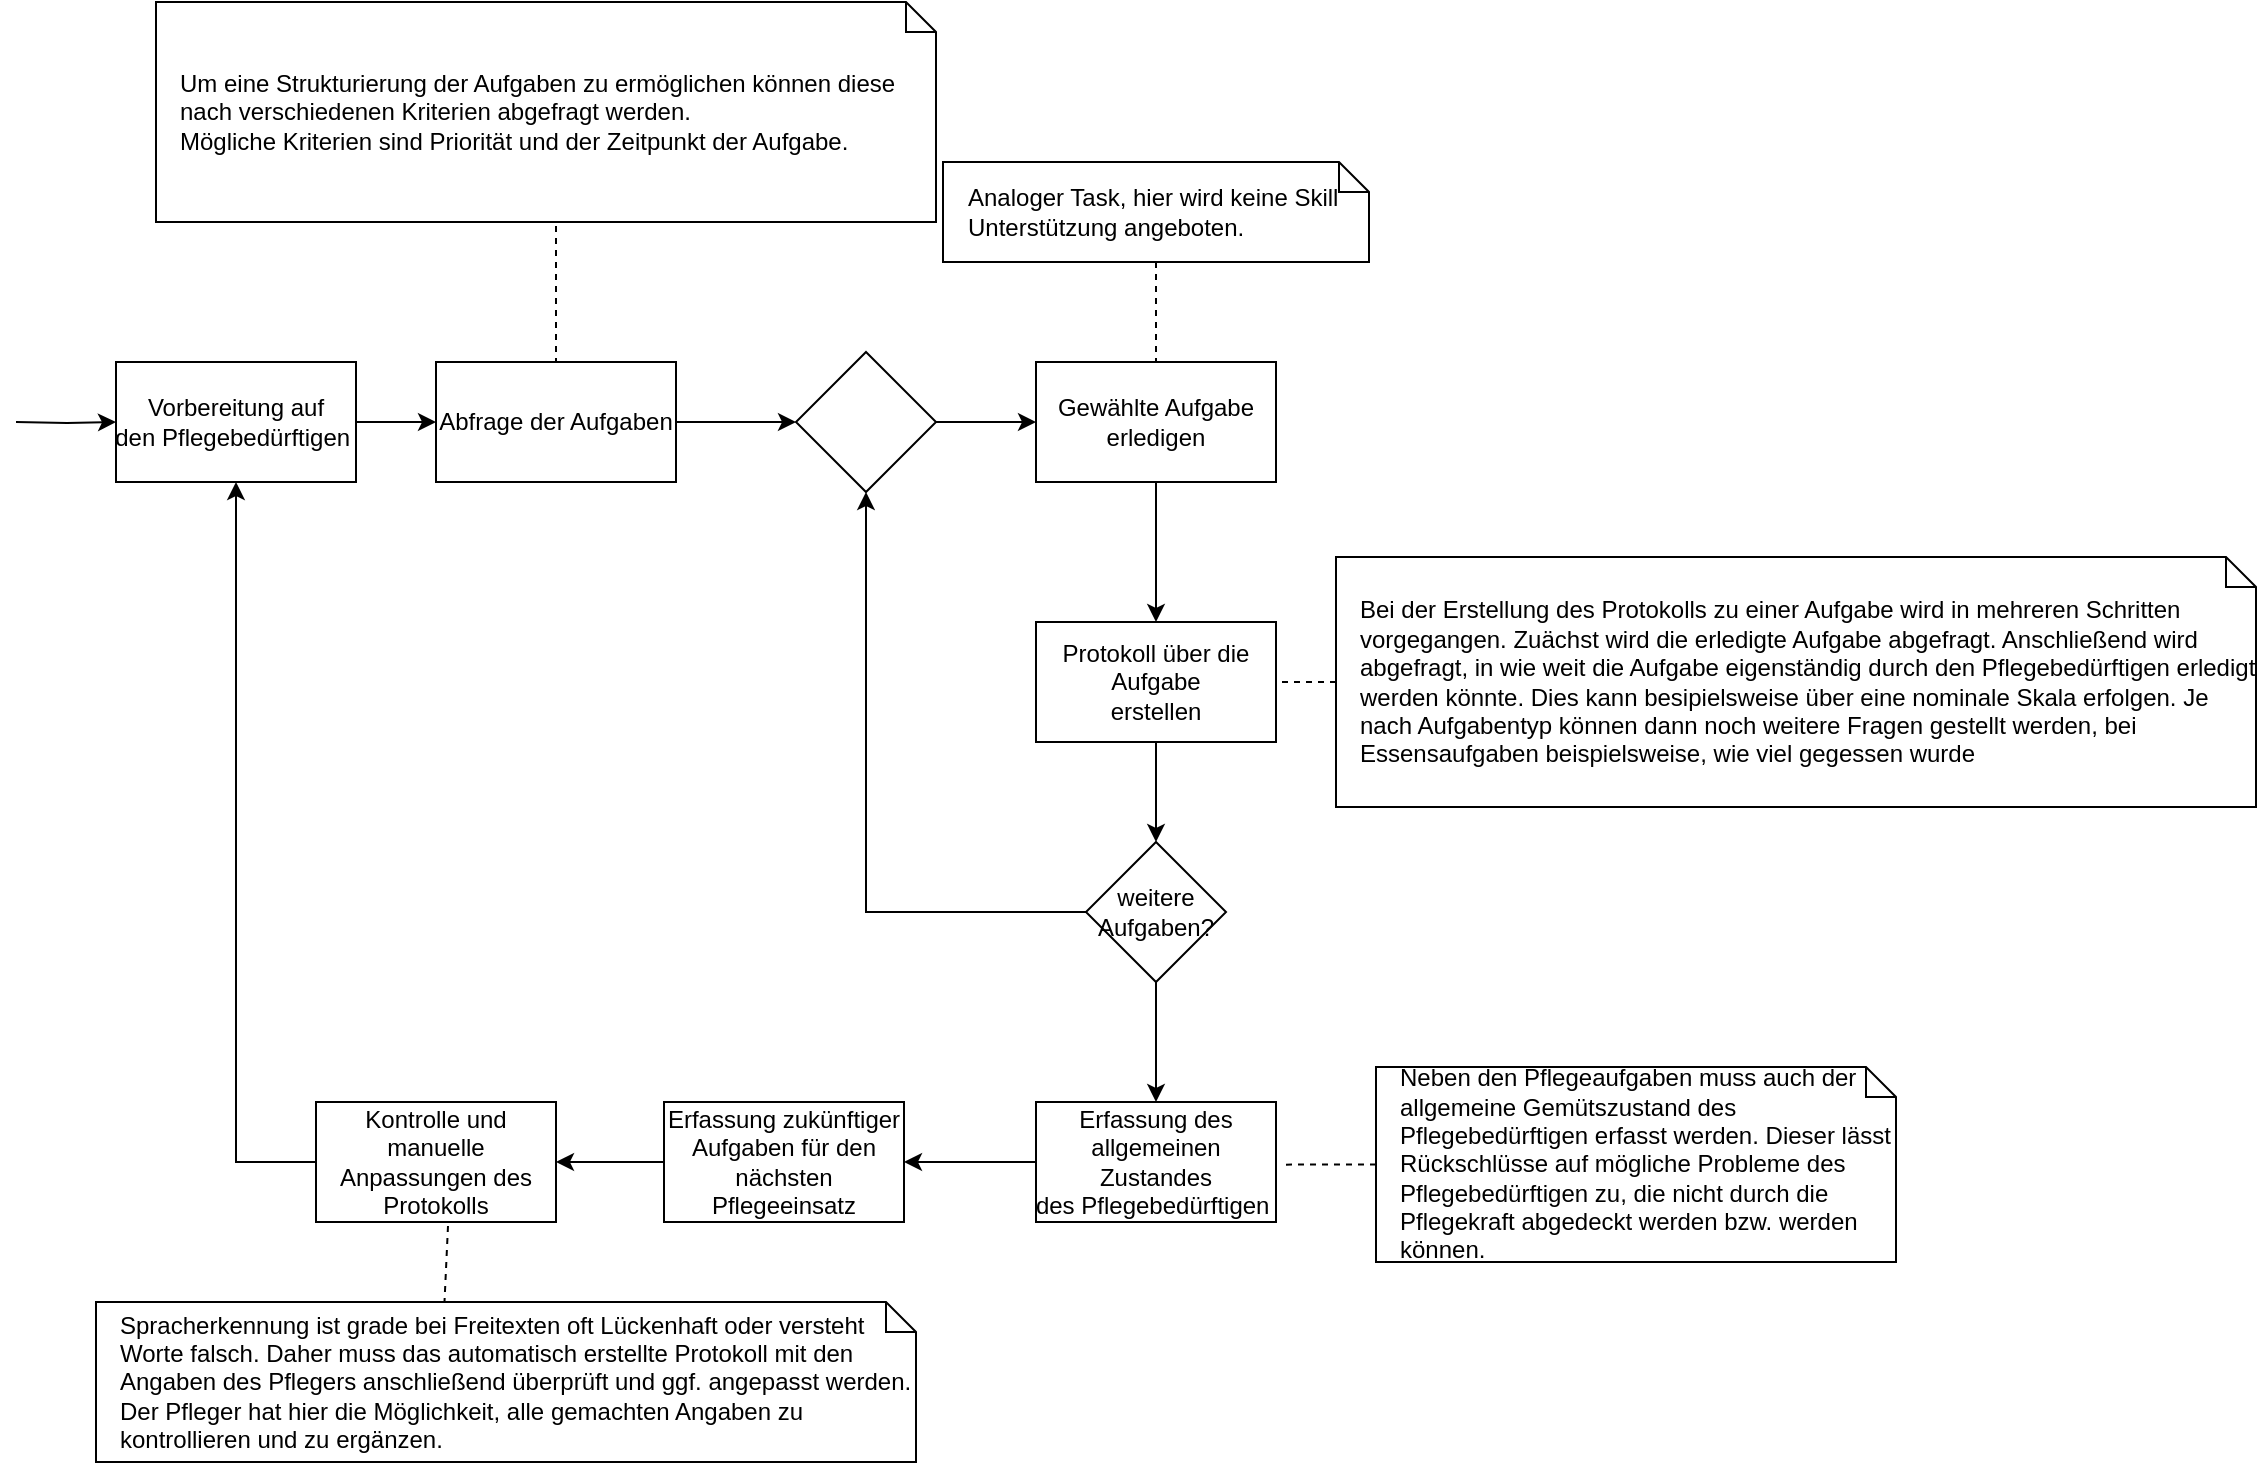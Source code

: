 <mxfile version="13.1.0" type="device"><diagram id="2_hdBQ2AKQ0XqaaFOPpH" name="Page-1"><mxGraphModel dx="1422" dy="740" grid="1" gridSize="10" guides="1" tooltips="1" connect="1" arrows="1" fold="1" page="1" pageScale="1" pageWidth="827" pageHeight="1169" math="0" shadow="0"><root><mxCell id="0"/><mxCell id="1" parent="0"/><mxCell id="wLz_EmipSEqerri0FolT-1" value="Vorbereitung auf&lt;br&gt;den&amp;nbsp;&lt;span style=&quot;text-align: left&quot;&gt;Pflegebedürftigen&amp;nbsp;&lt;/span&gt;" style="rounded=0;whiteSpace=wrap;html=1;" parent="1" vertex="1"><mxGeometry x="80" y="200" width="120" height="60" as="geometry"/></mxCell><mxCell id="wLz_EmipSEqerri0FolT-6" style="edgeStyle=orthogonalEdgeStyle;rounded=0;orthogonalLoop=1;jettySize=auto;html=1;entryX=0;entryY=0.5;entryDx=0;entryDy=0;" parent="1" source="wLz_EmipSEqerri0FolT-2" target="wLz_EmipSEqerri0FolT-4" edge="1"><mxGeometry relative="1" as="geometry"/></mxCell><mxCell id="wLz_EmipSEqerri0FolT-2" value="Abfrage der Aufgaben" style="rounded=0;whiteSpace=wrap;html=1;" parent="1" vertex="1"><mxGeometry x="240" y="200" width="120" height="60" as="geometry"/></mxCell><mxCell id="wLz_EmipSEqerri0FolT-9" style="edgeStyle=orthogonalEdgeStyle;rounded=0;orthogonalLoop=1;jettySize=auto;html=1;entryX=0.5;entryY=0;entryDx=0;entryDy=0;" parent="1" source="wLz_EmipSEqerri0FolT-3" target="wLz_EmipSEqerri0FolT-8" edge="1"><mxGeometry relative="1" as="geometry"/></mxCell><mxCell id="wLz_EmipSEqerri0FolT-3" value="Gewählte Aufgabe&lt;br&gt;erledigen" style="rounded=0;whiteSpace=wrap;html=1;" parent="1" vertex="1"><mxGeometry x="540" y="200" width="120" height="60" as="geometry"/></mxCell><mxCell id="wLz_EmipSEqerri0FolT-7" style="edgeStyle=orthogonalEdgeStyle;rounded=0;orthogonalLoop=1;jettySize=auto;html=1;entryX=0;entryY=0.5;entryDx=0;entryDy=0;" parent="1" source="wLz_EmipSEqerri0FolT-4" target="wLz_EmipSEqerri0FolT-3" edge="1"><mxGeometry relative="1" as="geometry"/></mxCell><mxCell id="wLz_EmipSEqerri0FolT-4" value="" style="rhombus;whiteSpace=wrap;html=1;" parent="1" vertex="1"><mxGeometry x="420" y="195" width="70" height="70" as="geometry"/></mxCell><mxCell id="wLz_EmipSEqerri0FolT-5" value="" style="endArrow=classic;html=1;exitX=1;exitY=0.5;exitDx=0;exitDy=0;entryX=0;entryY=0.5;entryDx=0;entryDy=0;" parent="1" source="wLz_EmipSEqerri0FolT-1" target="wLz_EmipSEqerri0FolT-2" edge="1"><mxGeometry width="50" height="50" relative="1" as="geometry"><mxPoint x="380" y="570" as="sourcePoint"/><mxPoint x="430" y="520" as="targetPoint"/></mxGeometry></mxCell><mxCell id="wLz_EmipSEqerri0FolT-12" style="edgeStyle=orthogonalEdgeStyle;rounded=0;orthogonalLoop=1;jettySize=auto;html=1;entryX=0.5;entryY=0;entryDx=0;entryDy=0;" parent="1" source="wLz_EmipSEqerri0FolT-8" target="wLz_EmipSEqerri0FolT-11" edge="1"><mxGeometry relative="1" as="geometry"/></mxCell><mxCell id="wLz_EmipSEqerri0FolT-8" value="Protokoll über die Aufgabe&lt;br&gt;erstellen" style="rounded=0;whiteSpace=wrap;html=1;" parent="1" vertex="1"><mxGeometry x="540" y="330" width="120" height="60" as="geometry"/></mxCell><mxCell id="wLz_EmipSEqerri0FolT-13" style="edgeStyle=orthogonalEdgeStyle;rounded=0;orthogonalLoop=1;jettySize=auto;html=1;entryX=0.5;entryY=1;entryDx=0;entryDy=0;" parent="1" source="wLz_EmipSEqerri0FolT-11" target="wLz_EmipSEqerri0FolT-4" edge="1"><mxGeometry relative="1" as="geometry"/></mxCell><mxCell id="wLz_EmipSEqerri0FolT-15" style="edgeStyle=orthogonalEdgeStyle;rounded=0;orthogonalLoop=1;jettySize=auto;html=1;" parent="1" source="wLz_EmipSEqerri0FolT-11" target="wLz_EmipSEqerri0FolT-14" edge="1"><mxGeometry relative="1" as="geometry"/></mxCell><mxCell id="wLz_EmipSEqerri0FolT-11" value="weitere Aufgaben?" style="rhombus;whiteSpace=wrap;html=1;" parent="1" vertex="1"><mxGeometry x="565" y="440" width="70" height="70" as="geometry"/></mxCell><mxCell id="wLz_EmipSEqerri0FolT-18" style="edgeStyle=orthogonalEdgeStyle;rounded=0;orthogonalLoop=1;jettySize=auto;html=1;entryX=1;entryY=0.5;entryDx=0;entryDy=0;" parent="1" source="wLz_EmipSEqerri0FolT-14" target="wLz_EmipSEqerri0FolT-16" edge="1"><mxGeometry relative="1" as="geometry"/></mxCell><mxCell id="wLz_EmipSEqerri0FolT-14" value="Erfassung des allgemeinen Zustandes des&amp;nbsp;&lt;span style=&quot;text-align: left&quot;&gt;Pflegebedürftigen&amp;nbsp;&lt;/span&gt;" style="rounded=0;whiteSpace=wrap;html=1;" parent="1" vertex="1"><mxGeometry x="540" y="570" width="120" height="60" as="geometry"/></mxCell><mxCell id="wLz_EmipSEqerri0FolT-19" style="edgeStyle=orthogonalEdgeStyle;rounded=0;orthogonalLoop=1;jettySize=auto;html=1;" parent="1" source="wLz_EmipSEqerri0FolT-16" target="wLz_EmipSEqerri0FolT-17" edge="1"><mxGeometry relative="1" as="geometry"/></mxCell><mxCell id="wLz_EmipSEqerri0FolT-16" value="Erfassung zukünftiger&lt;br&gt;Aufgaben für den nächsten Pflegeeinsatz" style="rounded=0;whiteSpace=wrap;html=1;" parent="1" vertex="1"><mxGeometry x="354" y="570" width="120" height="60" as="geometry"/></mxCell><mxCell id="wLz_EmipSEqerri0FolT-22" style="edgeStyle=orthogonalEdgeStyle;rounded=0;orthogonalLoop=1;jettySize=auto;html=1;exitX=0;exitY=0.5;exitDx=0;exitDy=0;entryX=0.5;entryY=1;entryDx=0;entryDy=0;" parent="1" source="wLz_EmipSEqerri0FolT-17" target="wLz_EmipSEqerri0FolT-1" edge="1"><mxGeometry relative="1" as="geometry"><mxPoint x="140" y="420" as="targetPoint"/></mxGeometry></mxCell><mxCell id="wLz_EmipSEqerri0FolT-17" value="&lt;span&gt;Kontrolle und manuelle Anpassungen des Protokolls&lt;/span&gt;" style="rounded=0;whiteSpace=wrap;html=1;" parent="1" vertex="1"><mxGeometry x="180" y="570" width="120" height="60" as="geometry"/></mxCell><mxCell id="wLz_EmipSEqerri0FolT-21" style="edgeStyle=orthogonalEdgeStyle;rounded=0;orthogonalLoop=1;jettySize=auto;html=1;entryX=0;entryY=0.5;entryDx=0;entryDy=0;" parent="1" target="wLz_EmipSEqerri0FolT-1" edge="1"><mxGeometry relative="1" as="geometry"><mxPoint x="30" y="230" as="sourcePoint"/></mxGeometry></mxCell><mxCell id="mr_ui2hm20aXf4iKNBI1-5" value="Um eine Strukturierung der Aufgaben zu ermöglichen können diese nach verschiedenen Kriterien abgefragt werden.&lt;br&gt;Mögliche Kriterien sind Priorität und der Zeitpunkt der Aufgabe." style="shape=note;size=15;align=left;spacingLeft=10;html=1;whiteSpace=wrap;" vertex="1" parent="1"><mxGeometry x="100" y="20" width="390" height="110" as="geometry"/></mxCell><mxCell id="mr_ui2hm20aXf4iKNBI1-6" value="" style="edgeStyle=none;endArrow=none;dashed=1;html=1;entryX=0.5;entryY=0;entryDx=0;entryDy=0;" edge="1" parent="1" target="wLz_EmipSEqerri0FolT-2"><mxGeometry x="1" relative="1" as="geometry"><mxPoint x="254" y="50" as="targetPoint"/><mxPoint x="300" y="132" as="sourcePoint"/></mxGeometry></mxCell><mxCell id="mr_ui2hm20aXf4iKNBI1-8" value="Analoger Task, hier wird keine Skill Unterstützung angeboten." style="shape=note;size=15;align=left;spacingLeft=10;html=1;whiteSpace=wrap;" vertex="1" parent="1"><mxGeometry x="493.5" y="100" width="213" height="50" as="geometry"/></mxCell><mxCell id="mr_ui2hm20aXf4iKNBI1-11" value="" style="edgeStyle=none;endArrow=none;dashed=1;html=1;exitX=0.5;exitY=1;exitDx=0;exitDy=0;exitPerimeter=0;entryX=0.5;entryY=0;entryDx=0;entryDy=0;" edge="1" parent="1" source="mr_ui2hm20aXf4iKNBI1-8" target="wLz_EmipSEqerri0FolT-3"><mxGeometry x="1" relative="1" as="geometry"><mxPoint x="597" y="200" as="targetPoint"/><mxPoint x="310" y="142" as="sourcePoint"/></mxGeometry></mxCell><mxCell id="mr_ui2hm20aXf4iKNBI1-12" value="Bei der Erstellung des Protokolls zu einer Aufgabe wird in mehreren Schritten vorgegangen. Zuächst wird die erledigte Aufgabe abgefragt. Anschließend wird abgefragt, in wie weit die Aufgabe eigenständig durch den Pflegebedürftigen erledigt werden könnte. Dies kann besipielsweise über eine nominale Skala erfolgen. Je nach Aufgabentyp können dann noch weitere Fragen gestellt werden, bei Essensaufgaben beispielsweise, wie viel gegessen wurde" style="shape=note;size=15;align=left;spacingLeft=10;html=1;whiteSpace=wrap;" vertex="1" parent="1"><mxGeometry x="690" y="297.5" width="460" height="125" as="geometry"/></mxCell><mxCell id="mr_ui2hm20aXf4iKNBI1-13" value="" style="edgeStyle=none;endArrow=none;dashed=1;html=1;exitX=0;exitY=0.5;exitDx=0;exitDy=0;exitPerimeter=0;entryX=1;entryY=0.5;entryDx=0;entryDy=0;" edge="1" parent="1" source="mr_ui2hm20aXf4iKNBI1-12" target="wLz_EmipSEqerri0FolT-8"><mxGeometry x="1" relative="1" as="geometry"><mxPoint x="607" y="210" as="targetPoint"/><mxPoint x="607" y="160" as="sourcePoint"/></mxGeometry></mxCell><mxCell id="mr_ui2hm20aXf4iKNBI1-14" value="Spracherkennung ist grade bei Freitexten oft Lückenhaft oder versteht Worte falsch. Daher muss das automatisch erstellte Protokoll mit den Angaben des Pflegers anschließend überprüft und ggf. angepasst werden. Der Pfleger hat hier die Möglichkeit, alle gemachten Angaben zu kontrollieren und zu ergänzen." style="shape=note;size=15;align=left;spacingLeft=10;html=1;whiteSpace=wrap;" vertex="1" parent="1"><mxGeometry x="70" y="670" width="410" height="80" as="geometry"/></mxCell><mxCell id="mr_ui2hm20aXf4iKNBI1-15" value="" style="edgeStyle=none;endArrow=none;dashed=1;html=1;entryX=0.425;entryY=-0.002;entryDx=0;entryDy=0;entryPerimeter=0;" edge="1" parent="1" target="mr_ui2hm20aXf4iKNBI1-14"><mxGeometry x="1" relative="1" as="geometry"><mxPoint x="670" y="370" as="targetPoint"/><mxPoint x="246" y="632" as="sourcePoint"/></mxGeometry></mxCell><mxCell id="mr_ui2hm20aXf4iKNBI1-16" value="Neben den Pflegeaufgaben muss auch der allgemeine Gemütszustand des Pflegebedürftigen erfasst werden. Dieser lässt Rückschlüsse auf mögliche Probleme des Pflegebedürftigen&amp;nbsp;zu, die nicht durch die Pflegekraft abgedeckt werden bzw. werden können." style="shape=note;size=15;align=left;spacingLeft=10;html=1;whiteSpace=wrap;" vertex="1" parent="1"><mxGeometry x="710" y="552.5" width="260" height="97.5" as="geometry"/></mxCell><mxCell id="mr_ui2hm20aXf4iKNBI1-17" value="" style="edgeStyle=none;endArrow=none;dashed=1;html=1;exitX=0;exitY=0.5;exitDx=0;exitDy=0;exitPerimeter=0;entryX=1.022;entryY=0.522;entryDx=0;entryDy=0;entryPerimeter=0;" edge="1" parent="1" source="mr_ui2hm20aXf4iKNBI1-16" target="wLz_EmipSEqerri0FolT-14"><mxGeometry x="1" relative="1" as="geometry"><mxPoint x="670" y="370" as="targetPoint"/><mxPoint x="700" y="370" as="sourcePoint"/><Array as="points"/></mxGeometry></mxCell></root></mxGraphModel></diagram></mxfile>